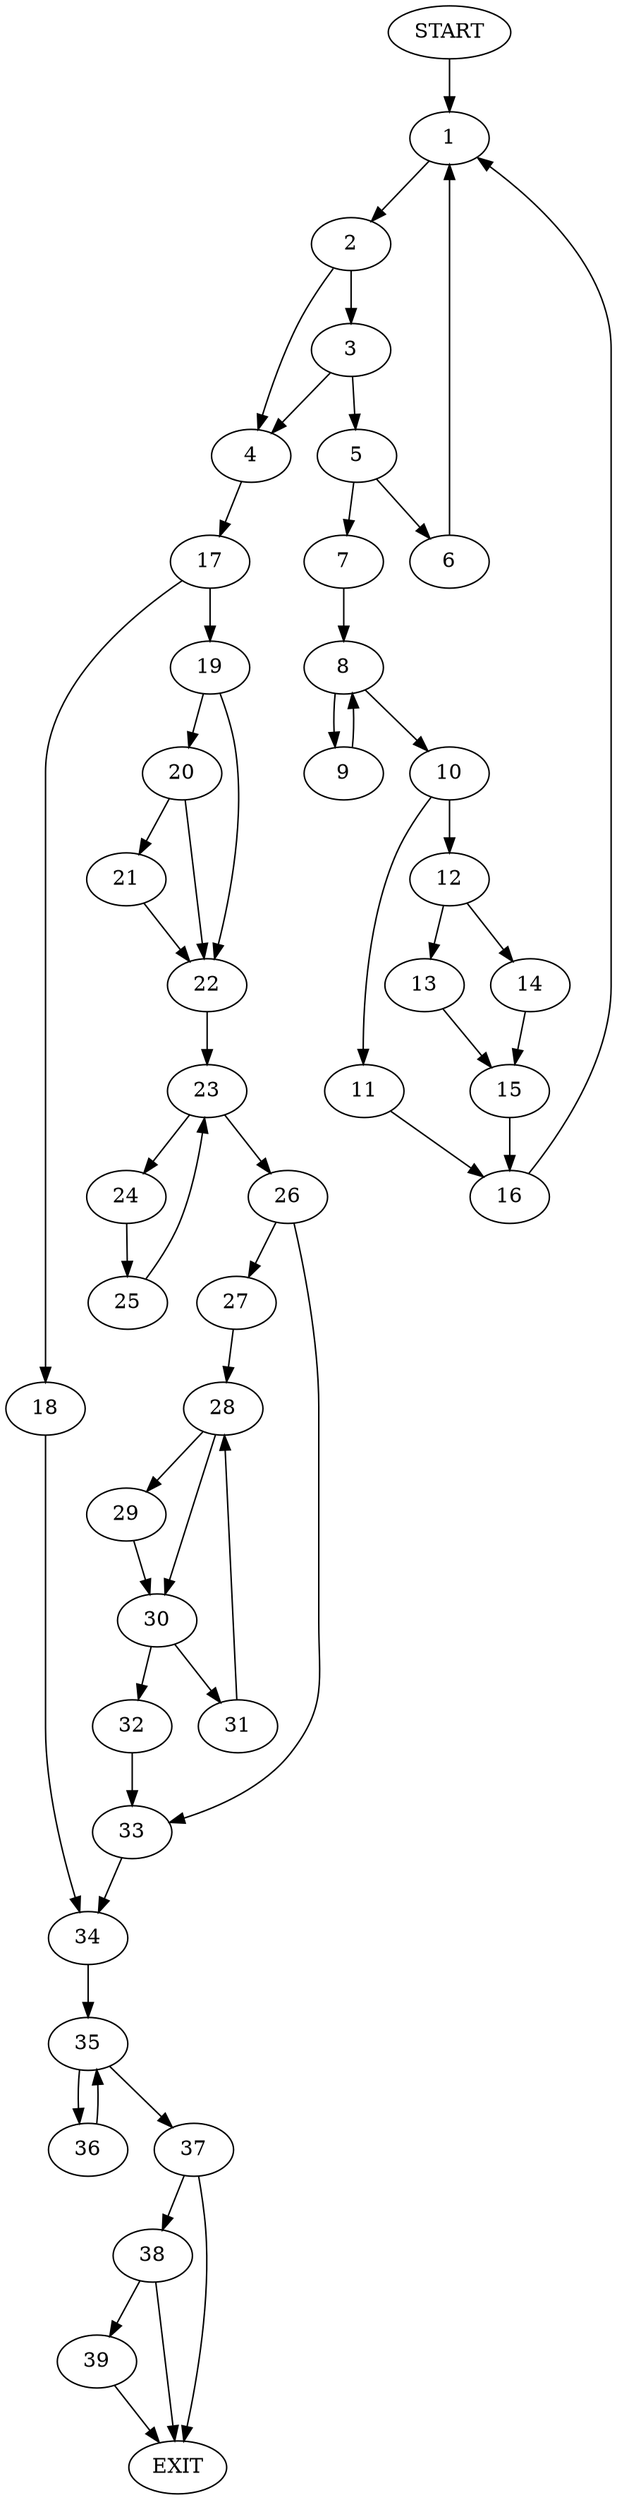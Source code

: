 digraph { 
0 [label="START"];
1;
2;
3;
4;
5;
6;
7;
8;
9;
10;
11;
12;
13;
14;
15;
16;
17;
18;
19;
20;
21;
22;
23;
24;
25;
26;
27;
28;
29;
30;
31;
32;
33;
34;
35;
36;
37;
38;
39;
40[label="EXIT"];
0 -> 1;
1 -> 2;
2 -> 4;
2 -> 3;
3 -> 4;
3 -> 5;
4 -> 17;
5 -> 7;
5 -> 6;
6 -> 1;
7 -> 8;
8 -> 9;
8 -> 10;
9 -> 8;
10 -> 11;
10 -> 12;
11 -> 16;
12 -> 13;
12 -> 14;
13 -> 15;
14 -> 15;
15 -> 16;
16 -> 1;
17 -> 18;
17 -> 19;
18 -> 34;
19 -> 20;
19 -> 22;
20 -> 21;
20 -> 22;
21 -> 22;
22 -> 23;
23 -> 24;
23 -> 26;
24 -> 25;
25 -> 23;
26 -> 27;
26 -> 33;
27 -> 28;
28 -> 29;
28 -> 30;
29 -> 30;
30 -> 31;
30 -> 32;
31 -> 28;
32 -> 33;
33 -> 34;
34 -> 35;
35 -> 36;
35 -> 37;
36 -> 35;
37 -> 38;
37 -> 40;
38 -> 39;
38 -> 40;
39 -> 40;
}